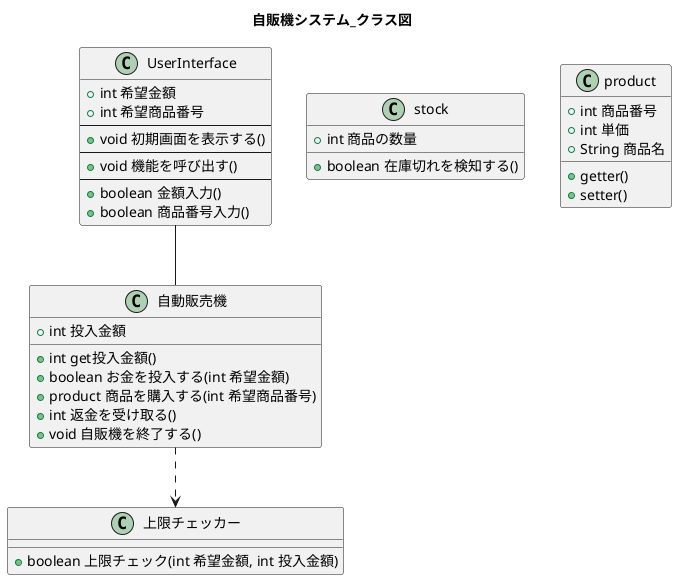 @startuml
title 自販機システム_クラス図


UserInterface -- 自動販売機
自動販売機 ..> 上限チェッカー

/'
機能呼び出し - UserInterface
1,2,3,9を入力させて機能を呼ぶなんてのはCUIならではなので、
自販機の本質ではない。 自販機クラスから外へ出した
'/
class UserInterface {
    +int 希望金額
    +int 希望商品番号
    --
    +void 初期画面を表示する()
    --
    +void 機能を呼び出す()
    --
    +boolean 金額入力()
    +boolean 商品番号入力() 
    /'
    1,2,3,9以外ならここでfalseを返し、エラーメッセージ00を表示
    '/
}

class 自動販売機 {
    +int 投入金額
    +int get投入金額()
    +boolean お金を投入する(int 希望金額)
    +product 商品を購入する(int 希望商品番号)
    +int 返金を受け取る()
    +void 自販機を終了する()
}

class 上限チェッカー{
    +boolean 上限チェック(int 希望金額, int 投入金額)
}



class stock {
    /'
    ここに各商品の集合体が入っている感覚
    '/
    +int 商品の数量
    +boolean 在庫切れを検知する()
}

class product {
    +int 商品番号
    +int 単価
    +String 商品名
    +getter()
    +setter()
}


@enduml